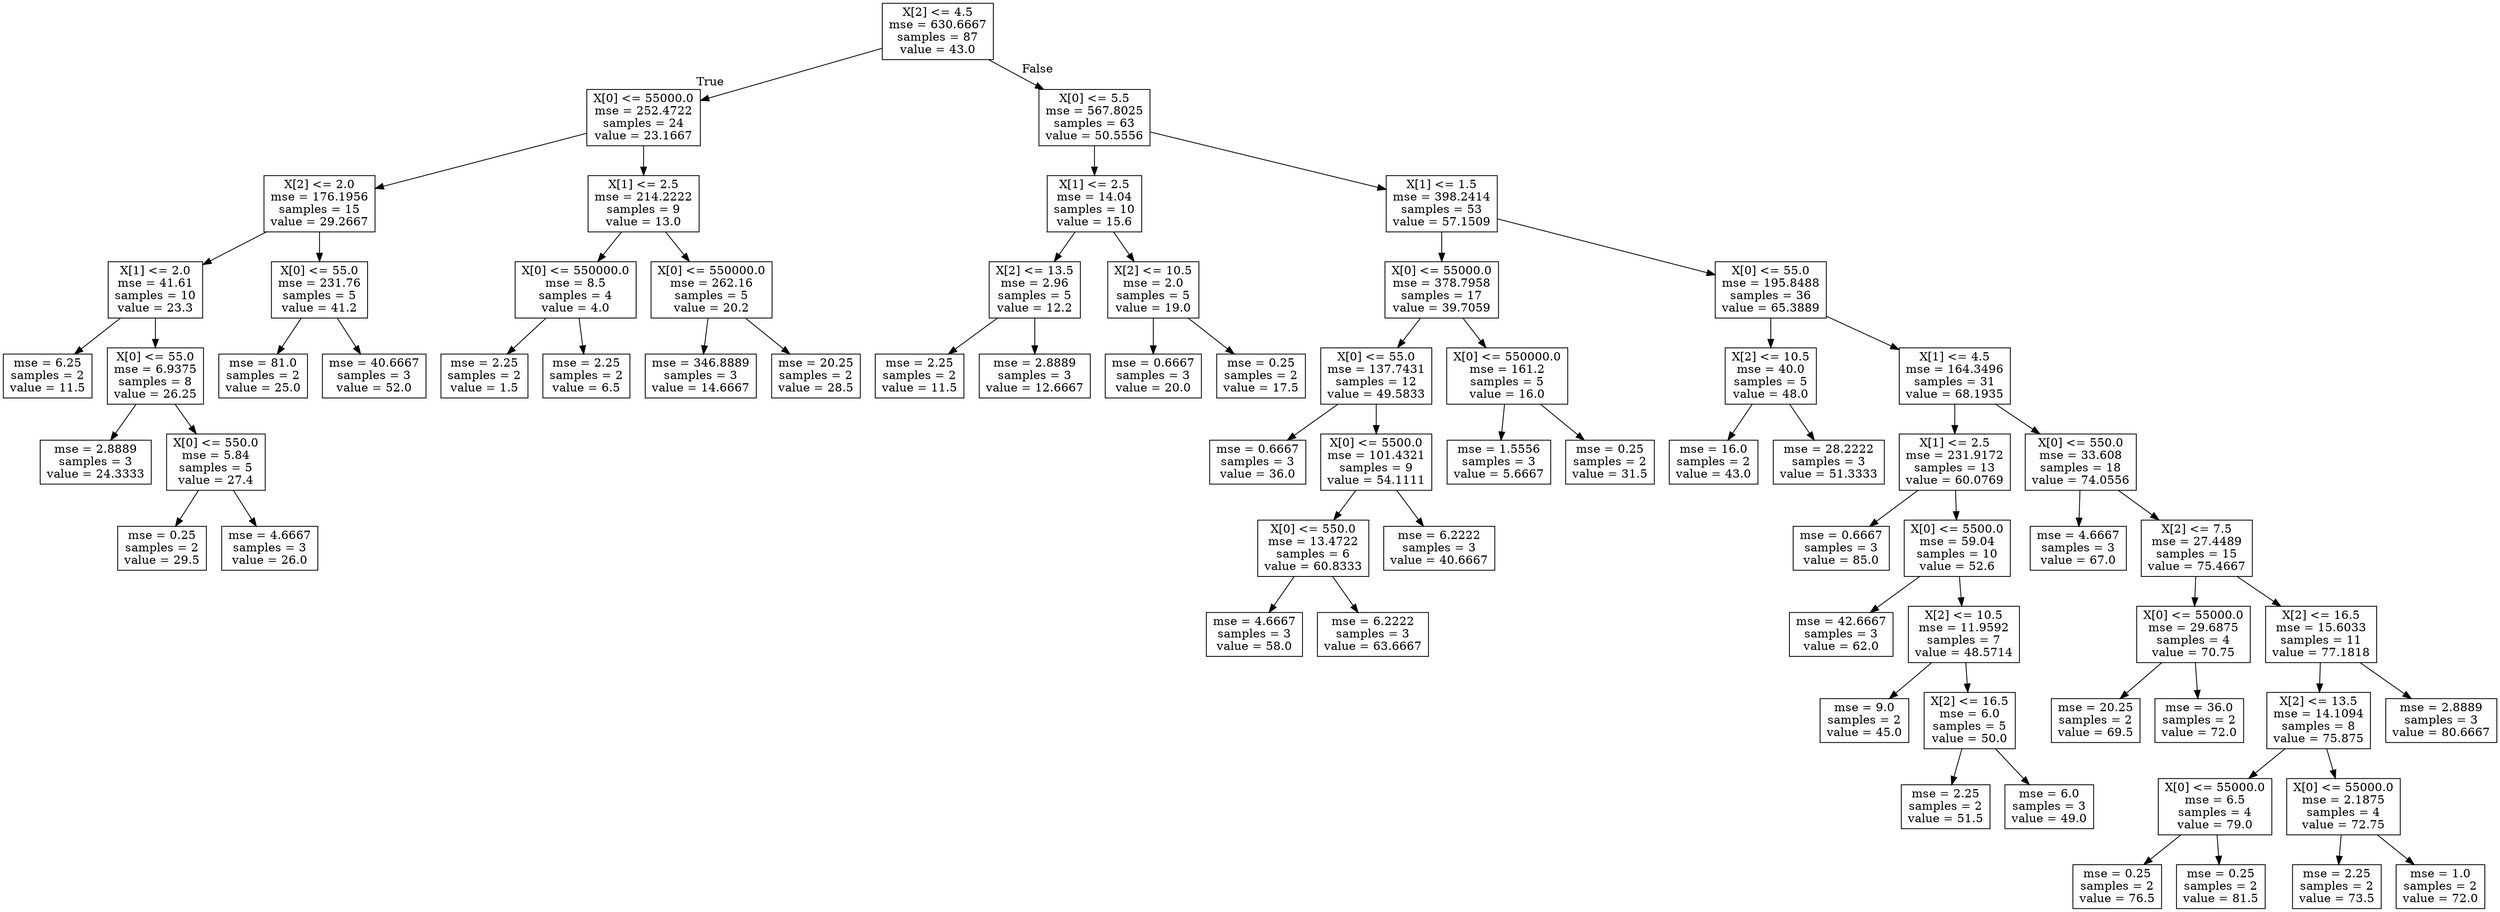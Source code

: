 digraph Tree {
node [shape=box] ;
0 [label="X[2] <= 4.5\nmse = 630.6667\nsamples = 87\nvalue = 43.0"] ;
1 [label="X[0] <= 55000.0\nmse = 252.4722\nsamples = 24\nvalue = 23.1667"] ;
0 -> 1 [labeldistance=2.5, labelangle=45, headlabel="True"] ;
2 [label="X[2] <= 2.0\nmse = 176.1956\nsamples = 15\nvalue = 29.2667"] ;
1 -> 2 ;
3 [label="X[1] <= 2.0\nmse = 41.61\nsamples = 10\nvalue = 23.3"] ;
2 -> 3 ;
4 [label="mse = 6.25\nsamples = 2\nvalue = 11.5"] ;
3 -> 4 ;
5 [label="X[0] <= 55.0\nmse = 6.9375\nsamples = 8\nvalue = 26.25"] ;
3 -> 5 ;
6 [label="mse = 2.8889\nsamples = 3\nvalue = 24.3333"] ;
5 -> 6 ;
7 [label="X[0] <= 550.0\nmse = 5.84\nsamples = 5\nvalue = 27.4"] ;
5 -> 7 ;
8 [label="mse = 0.25\nsamples = 2\nvalue = 29.5"] ;
7 -> 8 ;
9 [label="mse = 4.6667\nsamples = 3\nvalue = 26.0"] ;
7 -> 9 ;
10 [label="X[0] <= 55.0\nmse = 231.76\nsamples = 5\nvalue = 41.2"] ;
2 -> 10 ;
11 [label="mse = 81.0\nsamples = 2\nvalue = 25.0"] ;
10 -> 11 ;
12 [label="mse = 40.6667\nsamples = 3\nvalue = 52.0"] ;
10 -> 12 ;
13 [label="X[1] <= 2.5\nmse = 214.2222\nsamples = 9\nvalue = 13.0"] ;
1 -> 13 ;
14 [label="X[0] <= 550000.0\nmse = 8.5\nsamples = 4\nvalue = 4.0"] ;
13 -> 14 ;
15 [label="mse = 2.25\nsamples = 2\nvalue = 1.5"] ;
14 -> 15 ;
16 [label="mse = 2.25\nsamples = 2\nvalue = 6.5"] ;
14 -> 16 ;
17 [label="X[0] <= 550000.0\nmse = 262.16\nsamples = 5\nvalue = 20.2"] ;
13 -> 17 ;
18 [label="mse = 346.8889\nsamples = 3\nvalue = 14.6667"] ;
17 -> 18 ;
19 [label="mse = 20.25\nsamples = 2\nvalue = 28.5"] ;
17 -> 19 ;
20 [label="X[0] <= 5.5\nmse = 567.8025\nsamples = 63\nvalue = 50.5556"] ;
0 -> 20 [labeldistance=2.5, labelangle=-45, headlabel="False"] ;
21 [label="X[1] <= 2.5\nmse = 14.04\nsamples = 10\nvalue = 15.6"] ;
20 -> 21 ;
22 [label="X[2] <= 13.5\nmse = 2.96\nsamples = 5\nvalue = 12.2"] ;
21 -> 22 ;
23 [label="mse = 2.25\nsamples = 2\nvalue = 11.5"] ;
22 -> 23 ;
24 [label="mse = 2.8889\nsamples = 3\nvalue = 12.6667"] ;
22 -> 24 ;
25 [label="X[2] <= 10.5\nmse = 2.0\nsamples = 5\nvalue = 19.0"] ;
21 -> 25 ;
26 [label="mse = 0.6667\nsamples = 3\nvalue = 20.0"] ;
25 -> 26 ;
27 [label="mse = 0.25\nsamples = 2\nvalue = 17.5"] ;
25 -> 27 ;
28 [label="X[1] <= 1.5\nmse = 398.2414\nsamples = 53\nvalue = 57.1509"] ;
20 -> 28 ;
29 [label="X[0] <= 55000.0\nmse = 378.7958\nsamples = 17\nvalue = 39.7059"] ;
28 -> 29 ;
30 [label="X[0] <= 55.0\nmse = 137.7431\nsamples = 12\nvalue = 49.5833"] ;
29 -> 30 ;
31 [label="mse = 0.6667\nsamples = 3\nvalue = 36.0"] ;
30 -> 31 ;
32 [label="X[0] <= 5500.0\nmse = 101.4321\nsamples = 9\nvalue = 54.1111"] ;
30 -> 32 ;
33 [label="X[0] <= 550.0\nmse = 13.4722\nsamples = 6\nvalue = 60.8333"] ;
32 -> 33 ;
34 [label="mse = 4.6667\nsamples = 3\nvalue = 58.0"] ;
33 -> 34 ;
35 [label="mse = 6.2222\nsamples = 3\nvalue = 63.6667"] ;
33 -> 35 ;
36 [label="mse = 6.2222\nsamples = 3\nvalue = 40.6667"] ;
32 -> 36 ;
37 [label="X[0] <= 550000.0\nmse = 161.2\nsamples = 5\nvalue = 16.0"] ;
29 -> 37 ;
38 [label="mse = 1.5556\nsamples = 3\nvalue = 5.6667"] ;
37 -> 38 ;
39 [label="mse = 0.25\nsamples = 2\nvalue = 31.5"] ;
37 -> 39 ;
40 [label="X[0] <= 55.0\nmse = 195.8488\nsamples = 36\nvalue = 65.3889"] ;
28 -> 40 ;
41 [label="X[2] <= 10.5\nmse = 40.0\nsamples = 5\nvalue = 48.0"] ;
40 -> 41 ;
42 [label="mse = 16.0\nsamples = 2\nvalue = 43.0"] ;
41 -> 42 ;
43 [label="mse = 28.2222\nsamples = 3\nvalue = 51.3333"] ;
41 -> 43 ;
44 [label="X[1] <= 4.5\nmse = 164.3496\nsamples = 31\nvalue = 68.1935"] ;
40 -> 44 ;
45 [label="X[1] <= 2.5\nmse = 231.9172\nsamples = 13\nvalue = 60.0769"] ;
44 -> 45 ;
46 [label="mse = 0.6667\nsamples = 3\nvalue = 85.0"] ;
45 -> 46 ;
47 [label="X[0] <= 5500.0\nmse = 59.04\nsamples = 10\nvalue = 52.6"] ;
45 -> 47 ;
48 [label="mse = 42.6667\nsamples = 3\nvalue = 62.0"] ;
47 -> 48 ;
49 [label="X[2] <= 10.5\nmse = 11.9592\nsamples = 7\nvalue = 48.5714"] ;
47 -> 49 ;
50 [label="mse = 9.0\nsamples = 2\nvalue = 45.0"] ;
49 -> 50 ;
51 [label="X[2] <= 16.5\nmse = 6.0\nsamples = 5\nvalue = 50.0"] ;
49 -> 51 ;
52 [label="mse = 2.25\nsamples = 2\nvalue = 51.5"] ;
51 -> 52 ;
53 [label="mse = 6.0\nsamples = 3\nvalue = 49.0"] ;
51 -> 53 ;
54 [label="X[0] <= 550.0\nmse = 33.608\nsamples = 18\nvalue = 74.0556"] ;
44 -> 54 ;
55 [label="mse = 4.6667\nsamples = 3\nvalue = 67.0"] ;
54 -> 55 ;
56 [label="X[2] <= 7.5\nmse = 27.4489\nsamples = 15\nvalue = 75.4667"] ;
54 -> 56 ;
57 [label="X[0] <= 55000.0\nmse = 29.6875\nsamples = 4\nvalue = 70.75"] ;
56 -> 57 ;
58 [label="mse = 20.25\nsamples = 2\nvalue = 69.5"] ;
57 -> 58 ;
59 [label="mse = 36.0\nsamples = 2\nvalue = 72.0"] ;
57 -> 59 ;
60 [label="X[2] <= 16.5\nmse = 15.6033\nsamples = 11\nvalue = 77.1818"] ;
56 -> 60 ;
61 [label="X[2] <= 13.5\nmse = 14.1094\nsamples = 8\nvalue = 75.875"] ;
60 -> 61 ;
62 [label="X[0] <= 55000.0\nmse = 6.5\nsamples = 4\nvalue = 79.0"] ;
61 -> 62 ;
63 [label="mse = 0.25\nsamples = 2\nvalue = 76.5"] ;
62 -> 63 ;
64 [label="mse = 0.25\nsamples = 2\nvalue = 81.5"] ;
62 -> 64 ;
65 [label="X[0] <= 55000.0\nmse = 2.1875\nsamples = 4\nvalue = 72.75"] ;
61 -> 65 ;
66 [label="mse = 2.25\nsamples = 2\nvalue = 73.5"] ;
65 -> 66 ;
67 [label="mse = 1.0\nsamples = 2\nvalue = 72.0"] ;
65 -> 67 ;
68 [label="mse = 2.8889\nsamples = 3\nvalue = 80.6667"] ;
60 -> 68 ;
}